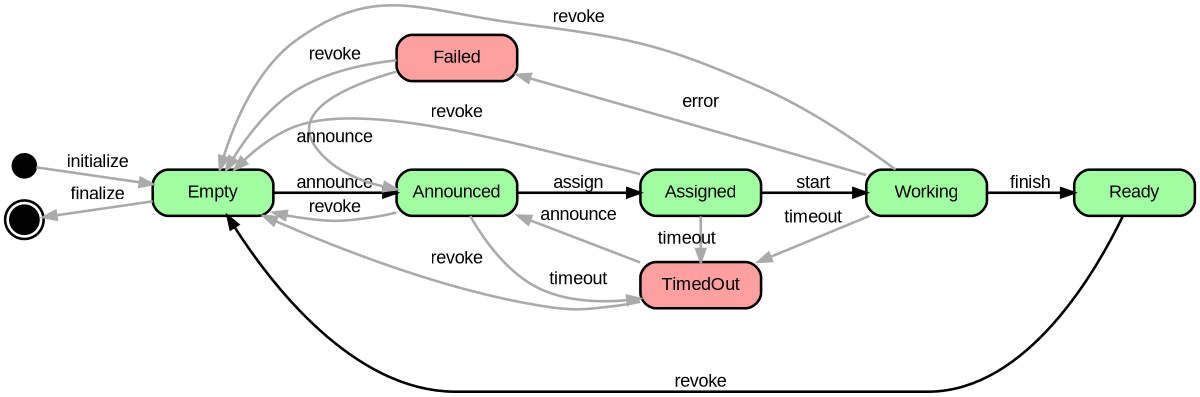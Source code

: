 // https://stackoverflow.com/questions/11588667/how-to-influence-layout-of-graph-items

digraph JobStateDiagram {
  rankdir=LR;
  size="8,5";
  node  [style="rounded,filled,bold", shape=box, fixedsize=true, width=1.3, fontname="Arial"];
  
  Created   [fillcolor=black, shape=circle, label="", width=0.25];
  Destroyed [fillcolor=black, shape=doublecircle, label="", width=0.3];
  Empty     [fillcolor="#a0ffa0"];
  Announced [fillcolor="#a0ffa0"];
  Assigned  [fillcolor="#a0ffa0"];
  Working   [fillcolor="#a0ffa0"];
  Ready     [fillcolor="#a0ffa0"];
  TimedOut  [fillcolor="#ffa0a0"];
  Failed    [fillcolor="#ffa0a0"];
  { rank=source; Created Destroyed; }
  { rank=same; Announced; Failed; }
  { rank=same; Assigned; TimedOut; }

  edge  [style=bold, fontname="Arial" weight=100];
  Empty     -> Announced [ label="announce"   ];
  Announced -> Assigned  [ label="assign"     ];
  Assigned  -> Working   [ label="start"      ];
  Working   -> Ready     [ label="finish"     ];
  Ready     -> Empty     [ label="revoke", weight=1];
  
  edge  [color="#aaaaaa" weight=1]
  Announced -> TimedOut  [ label="timeout"    ];
  Assigned  -> TimedOut  [ label="timeout"    ];
  Working   -> TimedOut  [ label="timeout"    ];
  Working   -> Failed    [ label="error"      ];
  TimedOut  -> Announced [ label="announce"   ];
  TimedOut  -> Empty     [ label="revoke"     ];
  Failed    -> Announced [ label="announce"   ];
  Failed    -> Empty     [ label="revoke"     ];
  
  Created   -> Empty     [ label="initialize" ];
  Empty     -> Destroyed [ label="finalize"   ];
  Announced -> Empty     [ label="revoke"     ];
  Assigned  -> Empty     [ label="revoke"     ];
  Working   -> Empty     [ label="revoke"     ];

}